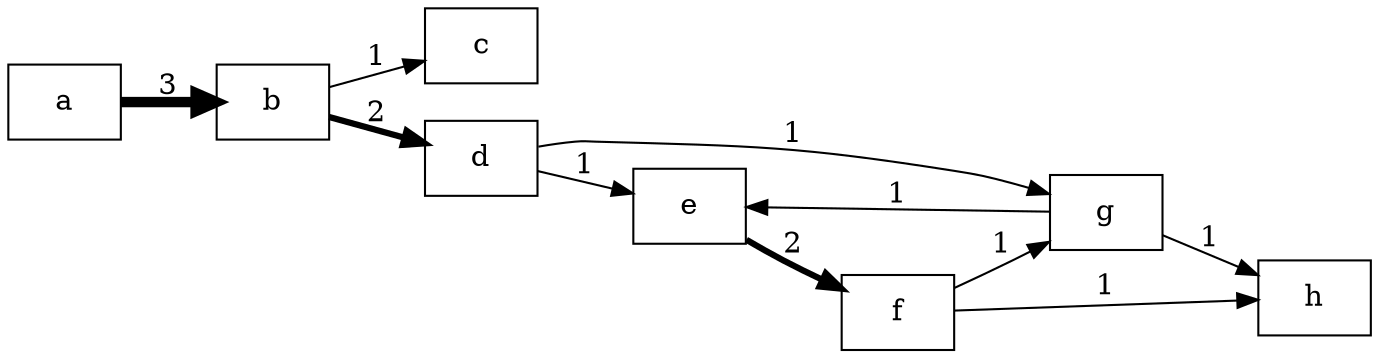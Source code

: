 digraph "" {
	graph [rankdir=LR];
	node [shape=box];
	a -> b	[label=3, penwidth=5.0];
	b -> c	[label=1, penwidth=1.0];
	b -> d	[label=2, penwidth=3.0];
	d -> e	[label=1, penwidth=1.0];
	d -> g	[label=1, penwidth=1.0];
	e -> f	[label=2, penwidth=3.0];
	g -> e	[label=1, penwidth=1.0];
	g -> h	[label=1, penwidth=1.0];
	f -> g	[label=1, penwidth=1.0];
	f -> h	[label=1, penwidth=1.0];
}

// dot -Tpng fig06.gv -o graph.png
// xdot fig06.gv

